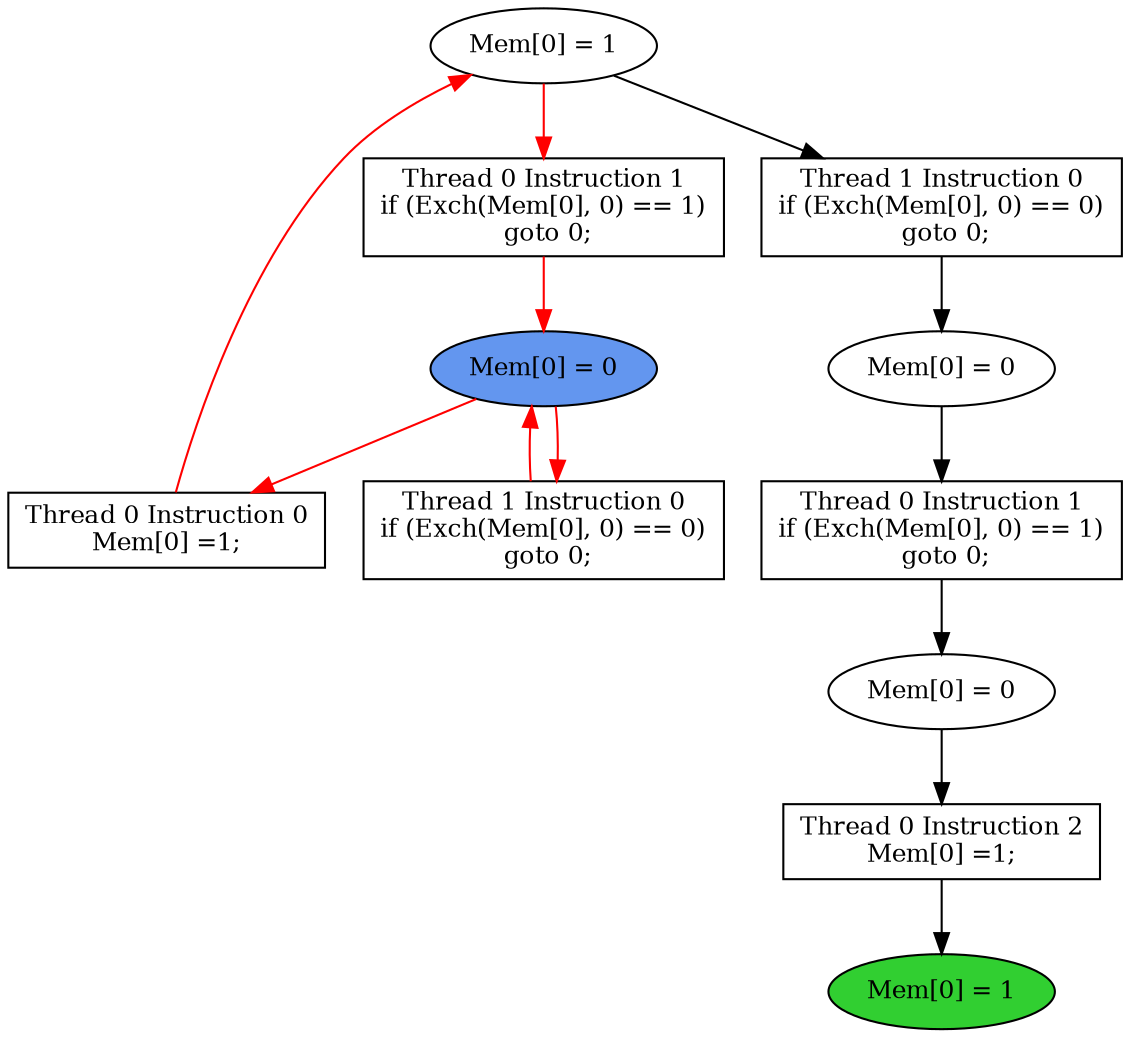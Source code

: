 digraph "graph" {
graph [fontsize=12]
node [fontsize=12]
edge [fontsize=12]
rankdir=TB;
"N12" -> "N11" [uuid = "<A0, S2>", color = "#000000", fontcolor = "#ffffff", style = "solid", label = "", dir = "forward", weight = "1"]
"N21" -> "N20" [uuid = "<A1, START>", color = "#ff0000", fontcolor = "#ffffff", style = "solid", label = "", dir = "forward", weight = "1"]
"N22" -> "N18" [uuid = "<A2, S1>", color = "#ff0000", fontcolor = "#ffffff", style = "solid", label = "", dir = "back", weight = "1"]
"N14" -> "N13" [uuid = "<A3, S0>", color = "#000000", fontcolor = "#ffffff", style = "solid", label = "", dir = "forward", weight = "1"]
"N10" -> "N9" [uuid = "<A4, END>", color = "#000000", fontcolor = "#ffffff", style = "solid", label = "", dir = "forward", weight = "1"]
"N20" -> "N19" [uuid = "<A5, START>", color = "#ff0000", fontcolor = "#ffffff", style = "solid", label = "", dir = "back", weight = "1"]
"N13" -> "N12" [uuid = "<A0, S0>", color = "#000000", fontcolor = "#ffffff", style = "solid", label = "", dir = "forward", weight = "1"]
"N22" -> "N21" [uuid = "<A1, S1>", color = "#ff0000", fontcolor = "#ffffff", style = "solid", label = "", dir = "forward", weight = "1"]
"N20" -> "N18" [uuid = "<A2, START>", color = "#ff0000", fontcolor = "#ffffff", style = "solid", label = "", dir = "forward", weight = "1"]
"N22" -> "N14" [uuid = "<A3, S1>", color = "#000000", fontcolor = "#ffffff", style = "solid", label = "", dir = "forward", weight = "1"]
"N11" -> "N10" [uuid = "<A4, S2>", color = "#000000", fontcolor = "#ffffff", style = "solid", label = "", dir = "forward", weight = "1"]
"N20" -> "N19" [uuid = "<A5, START>", color = "#ff0000", fontcolor = "#ffffff", style = "solid", label = "", dir = "forward", weight = "1"]
"N9" [uuid="END", label="Mem[0] = 1", fillcolor = "#31cf31", fontcolor = "#000000", shape = "ellipse", style = "filled, solid"]
"N10" [uuid="A4", label="Thread 0 Instruction 2
Mem[0] =1;", fillcolor = "#ffffff", fontcolor = "#000000", shape = "box", style = "filled, solid"]
"N11" [uuid="S2", label="Mem[0] = 0", fillcolor = "#ffffff", fontcolor = "#000000", shape = "ellipse", style = "filled, solid"]
"N12" [uuid="A0", label="Thread 0 Instruction 1
if (Exch(Mem[0], 0) == 1)
 goto 0;", fillcolor = "#ffffff", fontcolor = "#000000", shape = "box", style = "filled, solid"]
"N13" [uuid="S0", label="Mem[0] = 0", fillcolor = "#ffffff", fontcolor = "#000000", shape = "ellipse", style = "filled, solid"]
"N14" [uuid="A3", label="Thread 1 Instruction 0
if (Exch(Mem[0], 0) == 0)
 goto 0;", fillcolor = "#ffffff", fontcolor = "#000000", shape = "box", style = "filled, solid"]
"N18" [uuid="A2", label="Thread 0 Instruction 0
Mem[0] =1;", fillcolor = "#ffffff", fontcolor = "#000000", shape = "box", style = "filled, solid"]
"N19" [uuid="A5", label="Thread 1 Instruction 0
if (Exch(Mem[0], 0) == 0)
 goto 0;", fillcolor = "#ffffff", fontcolor = "#000000", shape = "box", style = "filled, solid"]
"N20" [uuid="START", label="Mem[0] = 0", fillcolor = "#6396ef", fontcolor = "#000000", shape = "ellipse", style = "filled, solid"]
"N21" [uuid="A1", label="Thread 0 Instruction 1
if (Exch(Mem[0], 0) == 1)
 goto 0;", fillcolor = "#ffffff", fontcolor = "#000000", shape = "box", style = "filled, solid"]
"N22" [uuid="S1", label="Mem[0] = 1", fillcolor = "#ffffff", fontcolor = "#000000", shape = "ellipse", style = "filled, solid"]
}
